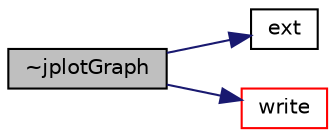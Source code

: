 digraph "~jplotGraph"
{
  bgcolor="transparent";
  edge [fontname="Helvetica",fontsize="10",labelfontname="Helvetica",labelfontsize="10"];
  node [fontname="Helvetica",fontsize="10",shape=record];
  rankdir="LR";
  Node2 [label="~jplotGraph",height=0.2,width=0.4,color="black", fillcolor="grey75", style="filled", fontcolor="black"];
  Node2 -> Node3 [color="midnightblue",fontsize="10",style="solid",fontname="Helvetica"];
  Node3 [label="ext",height=0.2,width=0.4,color="black",URL="$a27829.html#a9678f12e9b51fe8afa607c6ab66a4eb5",tooltip="Return the appropriate fileName extension. "];
  Node2 -> Node4 [color="midnightblue",fontsize="10",style="solid",fontname="Helvetica"];
  Node4 [label="write",height=0.2,width=0.4,color="red",URL="$a27829.html#a03cc376c8661af0d3eec43496ceec4b6",tooltip="Write graph in appropriate format. "];
}
